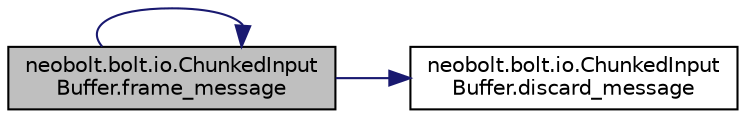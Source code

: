digraph "neobolt.bolt.io.ChunkedInputBuffer.frame_message"
{
 // LATEX_PDF_SIZE
  edge [fontname="Helvetica",fontsize="10",labelfontname="Helvetica",labelfontsize="10"];
  node [fontname="Helvetica",fontsize="10",shape=record];
  rankdir="LR";
  Node1 [label="neobolt.bolt.io.ChunkedInput\lBuffer.frame_message",height=0.2,width=0.4,color="black", fillcolor="grey75", style="filled", fontcolor="black",tooltip=" "];
  Node1 -> Node2 [color="midnightblue",fontsize="10",style="solid",fontname="Helvetica"];
  Node2 [label="neobolt.bolt.io.ChunkedInput\lBuffer.discard_message",height=0.2,width=0.4,color="black", fillcolor="white", style="filled",URL="$da/de1/classneobolt_1_1bolt_1_1io_1_1_chunked_input_buffer.html#adae4a698a198c3efaf64b1d66089a110",tooltip=" "];
  Node1 -> Node1 [color="midnightblue",fontsize="10",style="solid",fontname="Helvetica"];
}

